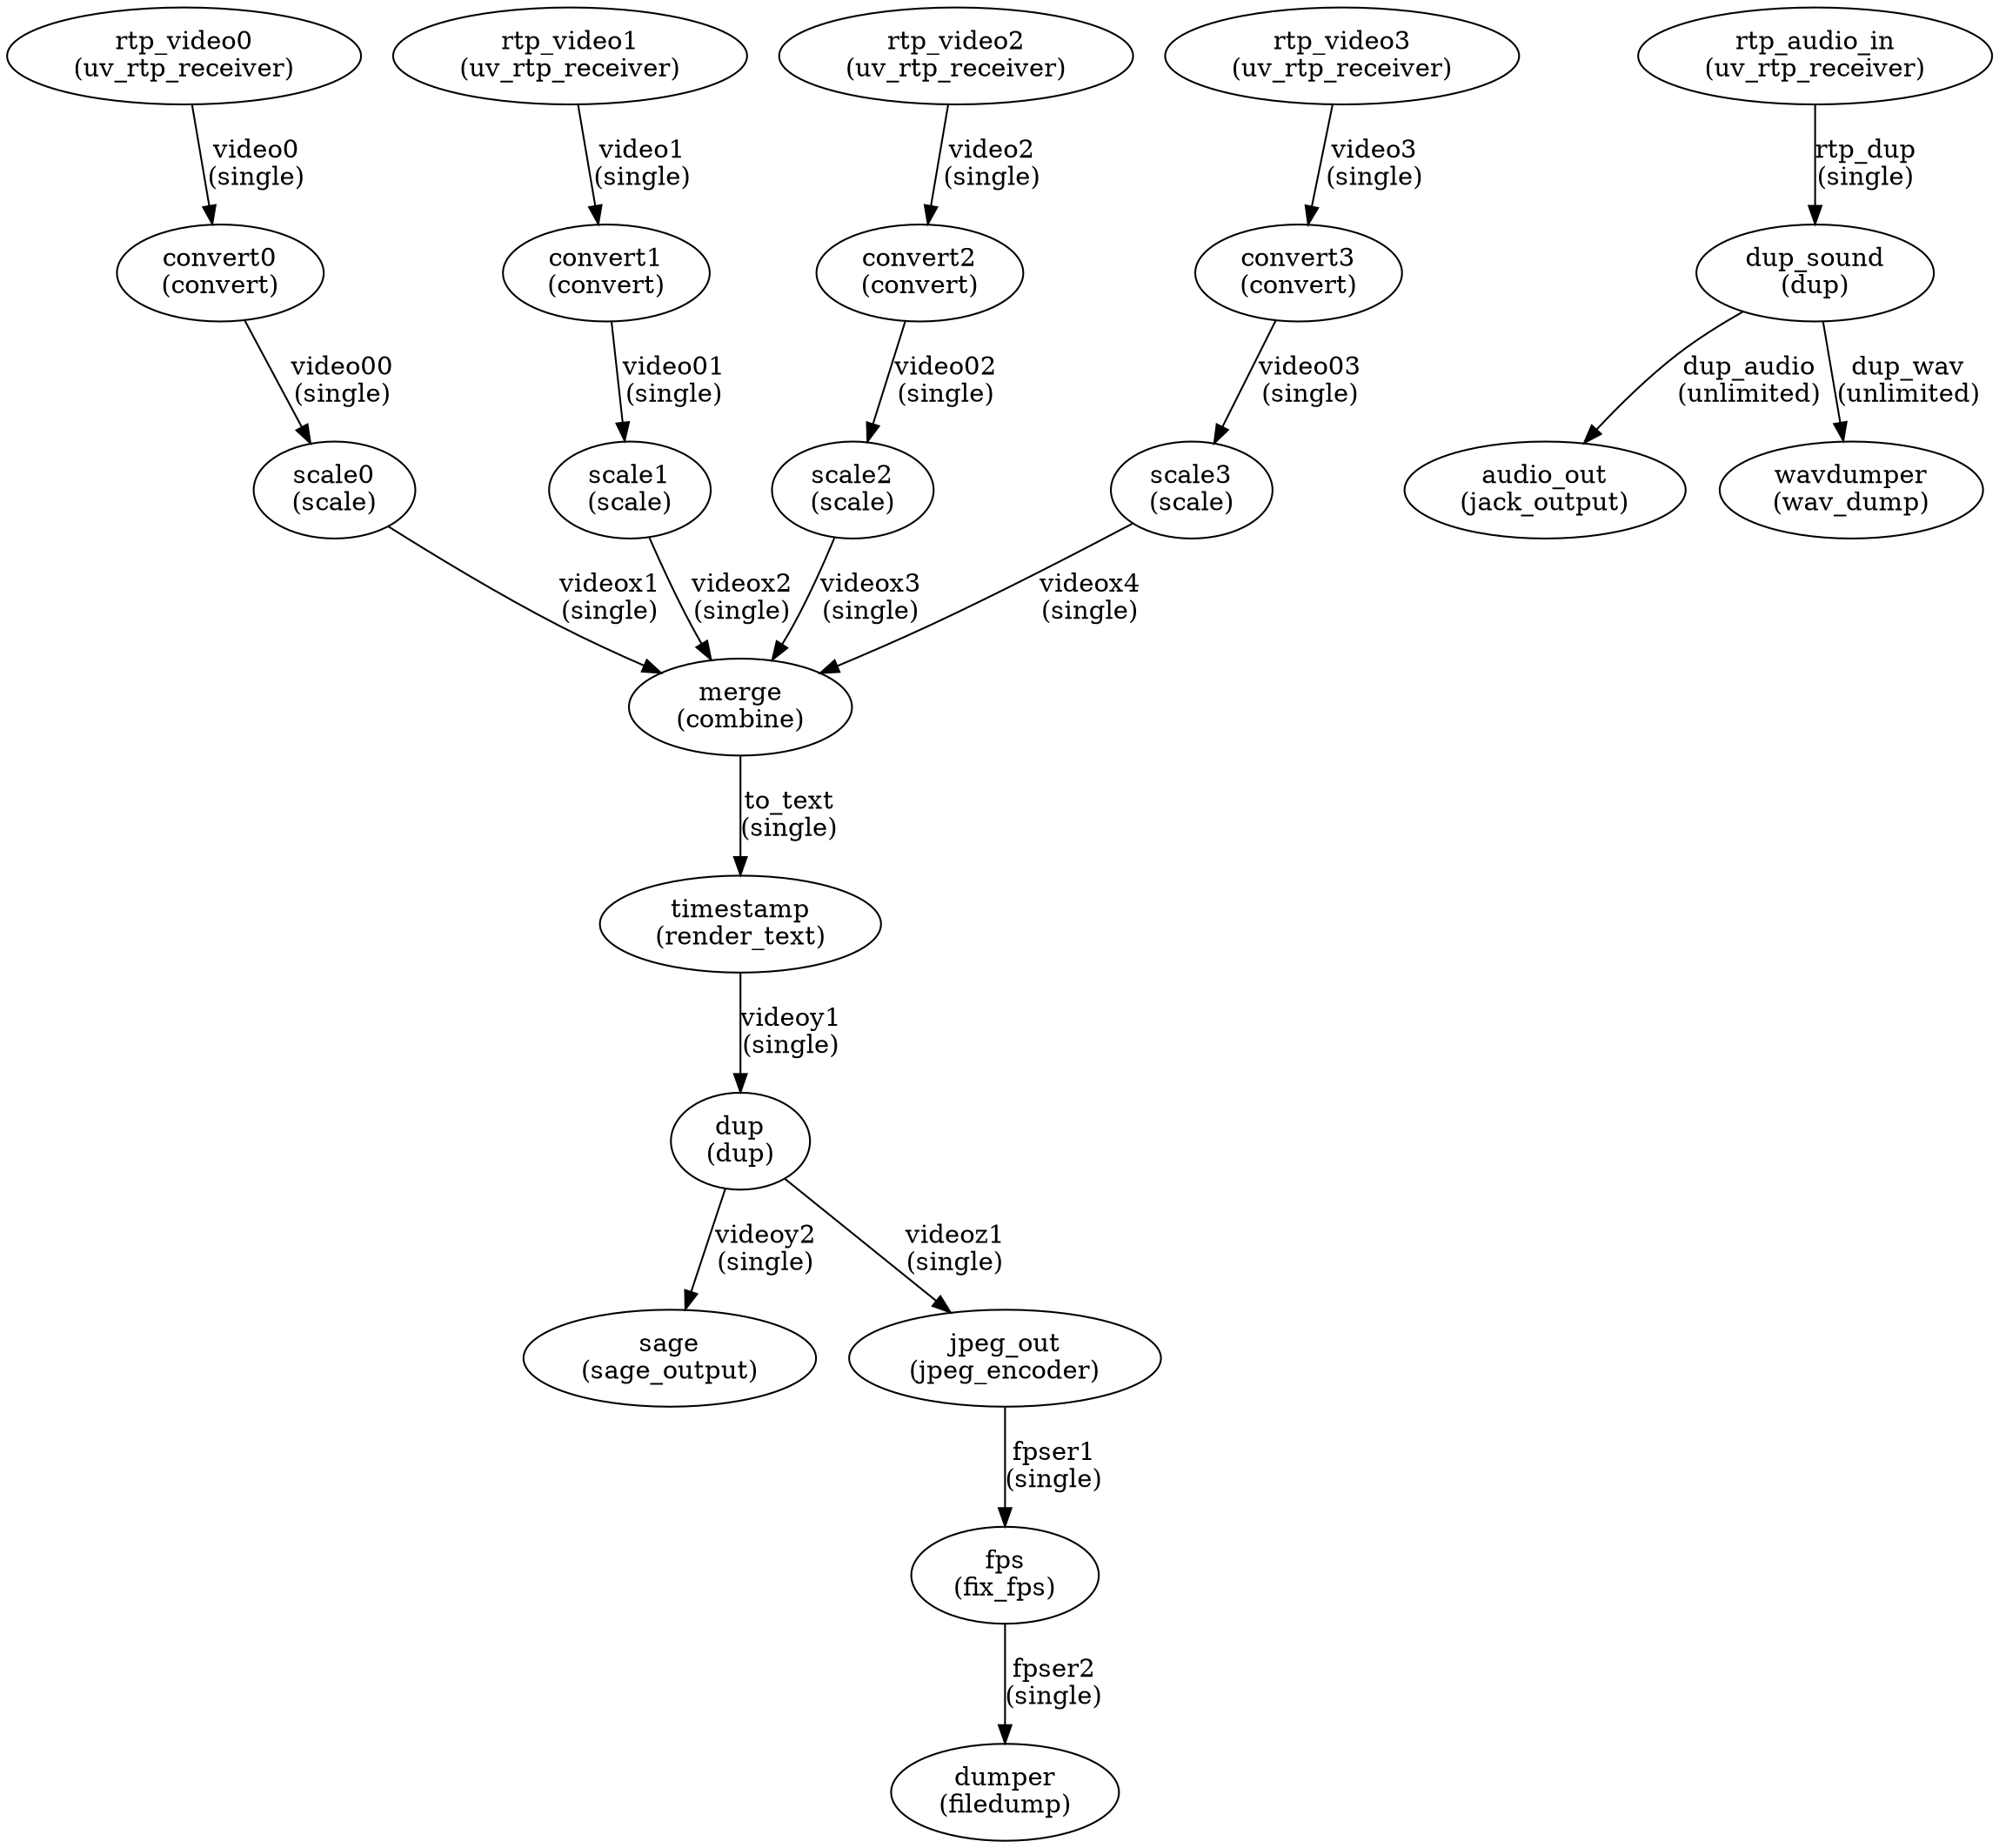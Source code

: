 digraph rtp_receiver_sage {
dup [label="dup\n(dup)"];
dup_sound [label="dup_sound\n(dup)"];
sage [label="sage\n(sage_output)"];
rtp_video0 [label="rtp_video0\n(uv_rtp_receiver)"];
rtp_video1 [label="rtp_video1\n(uv_rtp_receiver)"];
rtp_video2 [label="rtp_video2\n(uv_rtp_receiver)"];
rtp_video3 [label="rtp_video3\n(uv_rtp_receiver)"];
convert0 [label="convert0\n(convert)"];
convert1 [label="convert1\n(convert)"];
convert2 [label="convert2\n(convert)"];
convert3 [label="convert3\n(convert)"];
scale0 [label="scale0\n(scale)"];
scale1 [label="scale1\n(scale)"];
scale2 [label="scale2\n(scale)"];
scale3 [label="scale3\n(scale)"];
merge [label="merge\n(combine)"];
rtp_audio_in [label="rtp_audio_in\n(uv_rtp_receiver)"];
audio_out [label="audio_out\n(jack_output)"];
jpeg_out [label="jpeg_out\n(jpeg_encoder)"];
dumper [label="dumper\n(filedump)"];
wavdumper [label="wavdumper\n(wav_dump)"];
timestamp [label="timestamp\n(render_text)"];
fps [label="fps\n(fix_fps)"];
rtp_video0 -> convert0 [label="video0
(single)"];
rtp_video1 -> convert1 [label="video1
(single)"];
rtp_video2 -> convert2 [label="video2
(single)"];
rtp_video3 -> convert3 [label="video3
(single)"];
convert0 -> scale0 [label="video00
(single)"];
convert1 -> scale1 [label="video01
(single)"];
convert2 -> scale2 [label="video02
(single)"];
convert3 -> scale3 [label="video03
(single)"];
scale0 -> merge [label="videox1
(single)"];
scale1 -> merge [label="videox2
(single)"];
scale2 -> merge [label="videox3
(single)"];
scale3 -> merge [label="videox4
(single)"];
merge -> timestamp [label="to_text
(single)"];
timestamp -> dup [label="videoy1
(single)"];
dup -> sage [label="videoy2
(single)"];
dup -> jpeg_out [label="videoz1
(single)"];
jpeg_out -> fps [label="fpser1
(single)"];
fps -> dumper [label="fpser2
(single)"];
rtp_audio_in -> dup_sound [label="rtp_dup
(single)"];
dup_sound -> audio_out [label="dup_audio
(unlimited)"];
dup_sound -> wavdumper [label="dup_wav
(unlimited)"];
}

